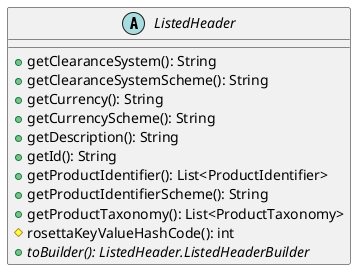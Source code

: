 @startuml

    abstract class ListedHeader [[ListedHeader.html]] {
        +getClearanceSystem(): String
        +getClearanceSystemScheme(): String
        +getCurrency(): String
        +getCurrencyScheme(): String
        +getDescription(): String
        +getId(): String
        +getProductIdentifier(): List<ProductIdentifier>
        +getProductIdentifierScheme(): String
        +getProductTaxonomy(): List<ProductTaxonomy>
        #rosettaKeyValueHashCode(): int
        {abstract} +toBuilder(): ListedHeader.ListedHeaderBuilder
    }

@enduml
